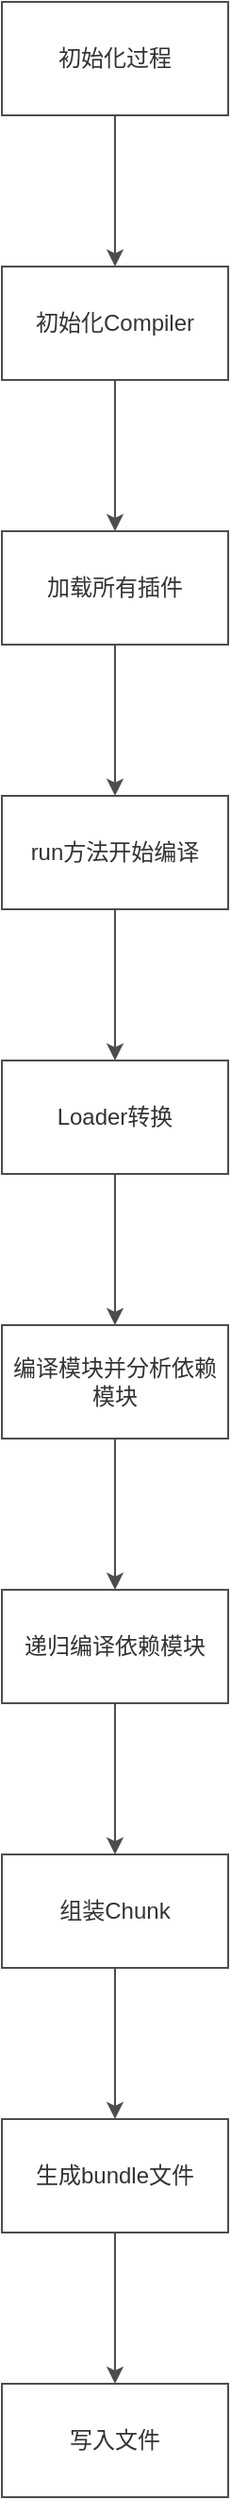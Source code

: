 <mxfile>
    <diagram id="FBMiVvAxljsPiwA-6oAV" name="第 1 页">
        <mxGraphModel dx="1924" dy="3453" grid="0" gridSize="10" guides="1" tooltips="1" connect="1" arrows="1" fold="1" page="0" pageScale="1" pageWidth="827" pageHeight="1169" background="#ffffff" math="0" shadow="0">
            <root>
                <mxCell id="0"/>
                <mxCell id="1" parent="0"/>
                <mxCell id="5" value="" style="edgeStyle=none;html=1;strokeColor=#4D4D4D;" edge="1" parent="1" source="3" target="4">
                    <mxGeometry relative="1" as="geometry"/>
                </mxCell>
                <mxCell id="3" value="初始化过程" style="rounded=0;whiteSpace=wrap;html=1;fillColor=none;fontColor=#333333;strokeColor=#4D4D4D;gradientColor=none;strokeWidth=1;" vertex="1" parent="1">
                    <mxGeometry x="355" y="-1809" width="120" height="60" as="geometry"/>
                </mxCell>
                <mxCell id="7" value="" style="edgeStyle=none;html=1;strokeColor=#4D4D4D;" edge="1" parent="1" source="4" target="6">
                    <mxGeometry relative="1" as="geometry"/>
                </mxCell>
                <mxCell id="4" value="初始化Compiler" style="rounded=0;whiteSpace=wrap;html=1;fillColor=none;fontColor=#333333;strokeColor=#4D4D4D;gradientColor=none;strokeWidth=1;" vertex="1" parent="1">
                    <mxGeometry x="355" y="-1669" width="120" height="60" as="geometry"/>
                </mxCell>
                <mxCell id="9" value="" style="edgeStyle=none;html=1;strokeColor=#4D4D4D;" edge="1" parent="1" source="6" target="8">
                    <mxGeometry relative="1" as="geometry"/>
                </mxCell>
                <mxCell id="6" value="加载所有插件" style="rounded=0;whiteSpace=wrap;html=1;fillColor=none;fontColor=#333333;strokeColor=#4D4D4D;gradientColor=none;strokeWidth=1;" vertex="1" parent="1">
                    <mxGeometry x="355" y="-1529" width="120" height="60" as="geometry"/>
                </mxCell>
                <mxCell id="11" value="" style="edgeStyle=none;html=1;strokeColor=#4D4D4D;" edge="1" parent="1" source="8" target="10">
                    <mxGeometry relative="1" as="geometry"/>
                </mxCell>
                <mxCell id="8" value="run方法开始编译" style="rounded=0;whiteSpace=wrap;html=1;fillColor=none;fontColor=#333333;strokeColor=#4D4D4D;gradientColor=none;strokeWidth=1;" vertex="1" parent="1">
                    <mxGeometry x="355" y="-1389" width="120" height="60" as="geometry"/>
                </mxCell>
                <mxCell id="15" value="" style="edgeStyle=none;html=1;strokeColor=#4D4D4D;" edge="1" parent="1" source="10" target="14">
                    <mxGeometry relative="1" as="geometry"/>
                </mxCell>
                <mxCell id="10" value="Loader转换" style="rounded=0;whiteSpace=wrap;html=1;fillColor=none;fontColor=#333333;strokeColor=#4D4D4D;gradientColor=none;strokeWidth=1;" vertex="1" parent="1">
                    <mxGeometry x="355" y="-1249" width="120" height="60" as="geometry"/>
                </mxCell>
                <mxCell id="17" value="" style="edgeStyle=none;html=1;strokeColor=#4D4D4D;" edge="1" parent="1" source="14" target="16">
                    <mxGeometry relative="1" as="geometry"/>
                </mxCell>
                <mxCell id="14" value="编译模块并分析依赖模块" style="rounded=0;whiteSpace=wrap;html=1;fillColor=none;fontColor=#333333;strokeColor=#4D4D4D;gradientColor=none;strokeWidth=1;" vertex="1" parent="1">
                    <mxGeometry x="355" y="-1109" width="120" height="60" as="geometry"/>
                </mxCell>
                <mxCell id="19" value="" style="edgeStyle=none;html=1;strokeColor=#4D4D4D;" edge="1" parent="1" source="16" target="18">
                    <mxGeometry relative="1" as="geometry"/>
                </mxCell>
                <mxCell id="16" value="递归编译依赖模块" style="rounded=0;whiteSpace=wrap;html=1;fillColor=none;fontColor=#333333;strokeColor=#4D4D4D;gradientColor=none;strokeWidth=1;" vertex="1" parent="1">
                    <mxGeometry x="355" y="-969" width="120" height="60" as="geometry"/>
                </mxCell>
                <mxCell id="21" value="" style="edgeStyle=none;html=1;strokeColor=#4D4D4D;" edge="1" parent="1" source="18" target="20">
                    <mxGeometry relative="1" as="geometry"/>
                </mxCell>
                <mxCell id="18" value="组装Chunk" style="rounded=0;whiteSpace=wrap;html=1;fillColor=none;fontColor=#333333;strokeColor=#4D4D4D;gradientColor=none;strokeWidth=1;" vertex="1" parent="1">
                    <mxGeometry x="355" y="-829" width="120" height="60" as="geometry"/>
                </mxCell>
                <mxCell id="23" value="" style="edgeStyle=none;html=1;strokeColor=#4D4D4D;" edge="1" parent="1" source="20" target="22">
                    <mxGeometry relative="1" as="geometry"/>
                </mxCell>
                <mxCell id="20" value="生成bundle文件" style="rounded=0;whiteSpace=wrap;html=1;fillColor=none;fontColor=#333333;strokeColor=#4D4D4D;gradientColor=none;strokeWidth=1;" vertex="1" parent="1">
                    <mxGeometry x="355" y="-689" width="120" height="60" as="geometry"/>
                </mxCell>
                <mxCell id="22" value="写入文件" style="rounded=0;whiteSpace=wrap;html=1;fillColor=none;fontColor=#333333;strokeColor=#4D4D4D;gradientColor=none;strokeWidth=1;" vertex="1" parent="1">
                    <mxGeometry x="355" y="-549" width="120" height="60" as="geometry"/>
                </mxCell>
            </root>
        </mxGraphModel>
    </diagram>
</mxfile>